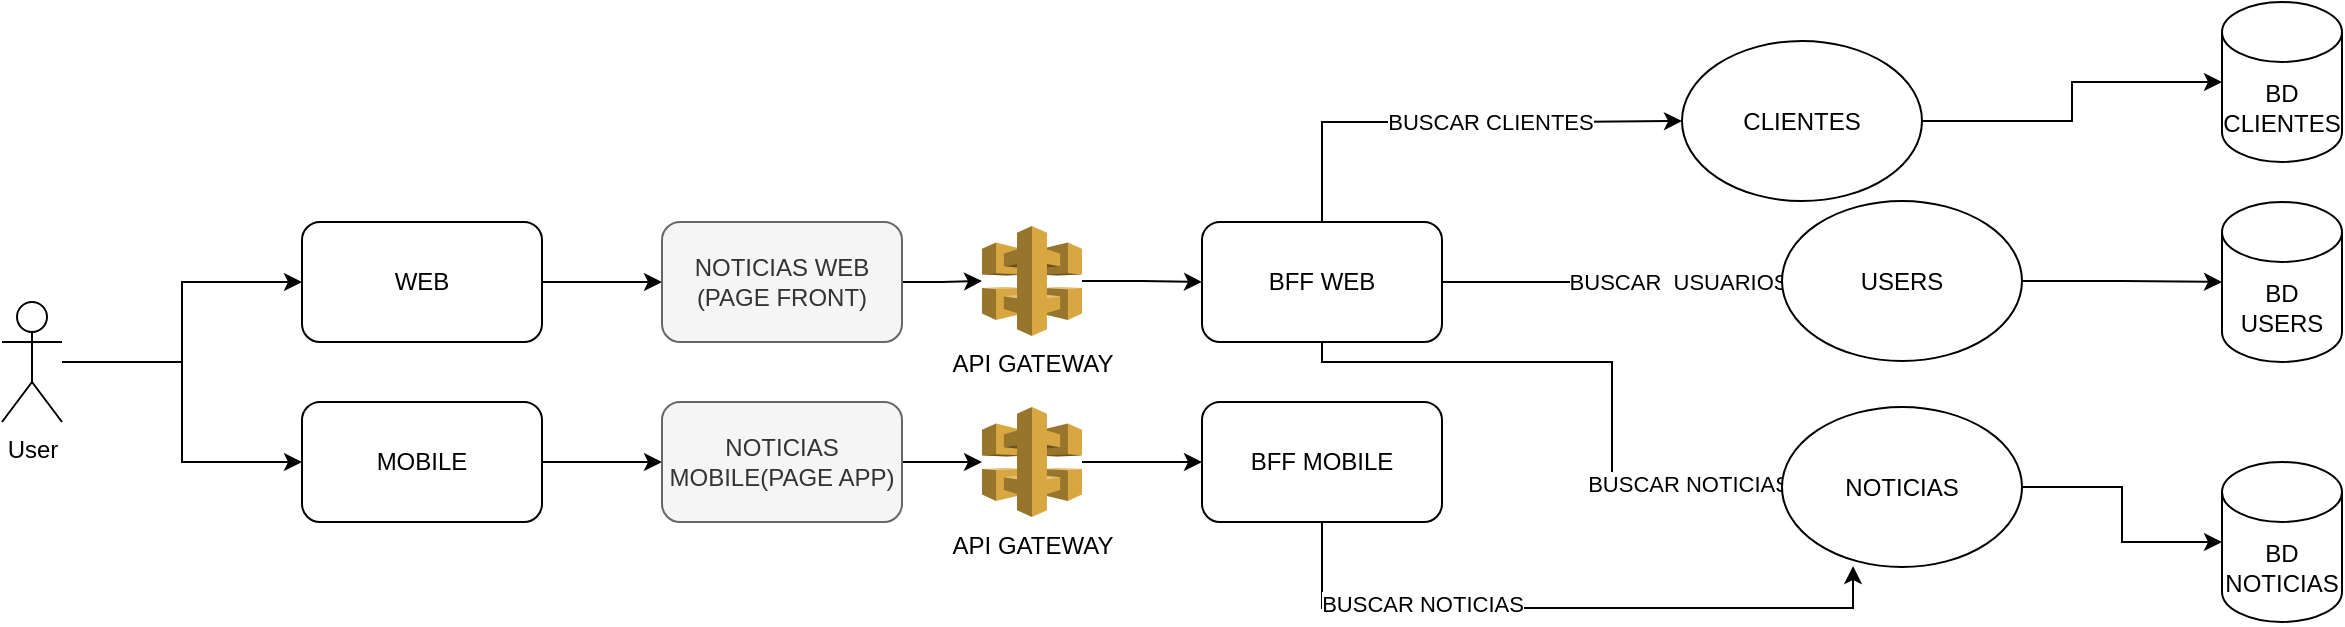 <mxfile version="21.3.8" type="github">
  <diagram name="Page-1" id="PCEhfPpV_Vly4jaK--HW">
    <mxGraphModel dx="954" dy="538" grid="1" gridSize="10" guides="1" tooltips="1" connect="1" arrows="1" fold="1" page="1" pageScale="1" pageWidth="850" pageHeight="1100" math="0" shadow="0">
      <root>
        <mxCell id="0" />
        <mxCell id="1" parent="0" />
        <mxCell id="J5xrtQVrMG76vx6kUE8D-6" style="edgeStyle=orthogonalEdgeStyle;rounded=0;orthogonalLoop=1;jettySize=auto;html=1;" edge="1" parent="1" source="J5xrtQVrMG76vx6kUE8D-1" target="J5xrtQVrMG76vx6kUE8D-4">
          <mxGeometry relative="1" as="geometry" />
        </mxCell>
        <mxCell id="J5xrtQVrMG76vx6kUE8D-7" style="edgeStyle=orthogonalEdgeStyle;rounded=0;orthogonalLoop=1;jettySize=auto;html=1;" edge="1" parent="1" source="J5xrtQVrMG76vx6kUE8D-1" target="J5xrtQVrMG76vx6kUE8D-5">
          <mxGeometry relative="1" as="geometry" />
        </mxCell>
        <mxCell id="J5xrtQVrMG76vx6kUE8D-1" value="User" style="shape=umlActor;verticalLabelPosition=bottom;verticalAlign=top;html=1;outlineConnect=0;" vertex="1" parent="1">
          <mxGeometry x="70" y="150" width="30" height="60" as="geometry" />
        </mxCell>
        <mxCell id="J5xrtQVrMG76vx6kUE8D-27" style="edgeStyle=orthogonalEdgeStyle;rounded=0;orthogonalLoop=1;jettySize=auto;html=1;" edge="1" parent="1" source="J5xrtQVrMG76vx6kUE8D-4" target="J5xrtQVrMG76vx6kUE8D-17">
          <mxGeometry relative="1" as="geometry" />
        </mxCell>
        <mxCell id="J5xrtQVrMG76vx6kUE8D-4" value="WEB" style="rounded=1;whiteSpace=wrap;html=1;" vertex="1" parent="1">
          <mxGeometry x="220" y="110" width="120" height="60" as="geometry" />
        </mxCell>
        <mxCell id="J5xrtQVrMG76vx6kUE8D-28" style="edgeStyle=orthogonalEdgeStyle;rounded=0;orthogonalLoop=1;jettySize=auto;html=1;" edge="1" parent="1" source="J5xrtQVrMG76vx6kUE8D-5" target="J5xrtQVrMG76vx6kUE8D-18">
          <mxGeometry relative="1" as="geometry" />
        </mxCell>
        <mxCell id="J5xrtQVrMG76vx6kUE8D-5" value="MOBILE" style="rounded=1;whiteSpace=wrap;html=1;" vertex="1" parent="1">
          <mxGeometry x="220" y="200" width="120" height="60" as="geometry" />
        </mxCell>
        <mxCell id="J5xrtQVrMG76vx6kUE8D-35" style="edgeStyle=orthogonalEdgeStyle;rounded=0;orthogonalLoop=1;jettySize=auto;html=1;" edge="1" parent="1" source="J5xrtQVrMG76vx6kUE8D-16" target="J5xrtQVrMG76vx6kUE8D-29">
          <mxGeometry relative="1" as="geometry" />
        </mxCell>
        <mxCell id="J5xrtQVrMG76vx6kUE8D-44" value="BUSCAR&amp;nbsp; USUARIOS" style="edgeLabel;html=1;align=center;verticalAlign=middle;resizable=0;points=[];" vertex="1" connectable="0" parent="J5xrtQVrMG76vx6kUE8D-35">
          <mxGeometry x="0.384" y="1" relative="1" as="geometry">
            <mxPoint y="1" as="offset" />
          </mxGeometry>
        </mxCell>
        <mxCell id="J5xrtQVrMG76vx6kUE8D-36" style="edgeStyle=orthogonalEdgeStyle;rounded=0;orthogonalLoop=1;jettySize=auto;html=1;entryX=0;entryY=0.5;entryDx=0;entryDy=0;" edge="1" parent="1" source="J5xrtQVrMG76vx6kUE8D-16" target="J5xrtQVrMG76vx6kUE8D-31">
          <mxGeometry relative="1" as="geometry">
            <Array as="points">
              <mxPoint x="730" y="60" />
              <mxPoint x="850" y="60" />
            </Array>
          </mxGeometry>
        </mxCell>
        <mxCell id="J5xrtQVrMG76vx6kUE8D-43" value="BUSCAR CLIENTES" style="edgeLabel;html=1;align=center;verticalAlign=middle;resizable=0;points=[];" vertex="1" connectable="0" parent="J5xrtQVrMG76vx6kUE8D-36">
          <mxGeometry x="0.161" relative="1" as="geometry">
            <mxPoint as="offset" />
          </mxGeometry>
        </mxCell>
        <mxCell id="J5xrtQVrMG76vx6kUE8D-38" style="edgeStyle=orthogonalEdgeStyle;rounded=0;orthogonalLoop=1;jettySize=auto;html=1;entryX=0;entryY=0.5;entryDx=0;entryDy=0;" edge="1" parent="1" source="J5xrtQVrMG76vx6kUE8D-16" target="J5xrtQVrMG76vx6kUE8D-30">
          <mxGeometry relative="1" as="geometry">
            <Array as="points">
              <mxPoint x="730" y="180" />
              <mxPoint x="875" y="180" />
              <mxPoint x="875" y="243" />
            </Array>
          </mxGeometry>
        </mxCell>
        <mxCell id="J5xrtQVrMG76vx6kUE8D-42" value="BUSCAR NOTICIAS" style="edgeLabel;html=1;align=center;verticalAlign=middle;resizable=0;points=[];" vertex="1" connectable="0" parent="J5xrtQVrMG76vx6kUE8D-38">
          <mxGeometry x="0.686" y="3" relative="1" as="geometry">
            <mxPoint y="1" as="offset" />
          </mxGeometry>
        </mxCell>
        <mxCell id="J5xrtQVrMG76vx6kUE8D-16" value="BFF WEB" style="rounded=1;whiteSpace=wrap;html=1;" vertex="1" parent="1">
          <mxGeometry x="670" y="110" width="120" height="60" as="geometry" />
        </mxCell>
        <mxCell id="J5xrtQVrMG76vx6kUE8D-23" style="edgeStyle=orthogonalEdgeStyle;rounded=0;orthogonalLoop=1;jettySize=auto;html=1;" edge="1" parent="1" source="J5xrtQVrMG76vx6kUE8D-17" target="J5xrtQVrMG76vx6kUE8D-20">
          <mxGeometry relative="1" as="geometry" />
        </mxCell>
        <mxCell id="J5xrtQVrMG76vx6kUE8D-17" value="NOTICIAS WEB (PAGE FRONT)" style="rounded=1;whiteSpace=wrap;html=1;fillColor=#f5f5f5;fontColor=#333333;strokeColor=#666666;" vertex="1" parent="1">
          <mxGeometry x="400" y="110" width="120" height="60" as="geometry" />
        </mxCell>
        <mxCell id="J5xrtQVrMG76vx6kUE8D-24" style="edgeStyle=orthogonalEdgeStyle;rounded=0;orthogonalLoop=1;jettySize=auto;html=1;" edge="1" parent="1" source="J5xrtQVrMG76vx6kUE8D-18" target="J5xrtQVrMG76vx6kUE8D-22">
          <mxGeometry relative="1" as="geometry" />
        </mxCell>
        <mxCell id="J5xrtQVrMG76vx6kUE8D-18" value="NOTICIAS MOBILE(PAGE APP)" style="rounded=1;whiteSpace=wrap;html=1;fillColor=#f5f5f5;fontColor=#333333;strokeColor=#666666;" vertex="1" parent="1">
          <mxGeometry x="400" y="200" width="120" height="60" as="geometry" />
        </mxCell>
        <mxCell id="J5xrtQVrMG76vx6kUE8D-40" style="edgeStyle=orthogonalEdgeStyle;rounded=0;orthogonalLoop=1;jettySize=auto;html=1;entryX=0.296;entryY=0.994;entryDx=0;entryDy=0;entryPerimeter=0;" edge="1" parent="1" source="J5xrtQVrMG76vx6kUE8D-19" target="J5xrtQVrMG76vx6kUE8D-30">
          <mxGeometry relative="1" as="geometry">
            <Array as="points">
              <mxPoint x="730" y="303" />
              <mxPoint x="996" y="303" />
            </Array>
          </mxGeometry>
        </mxCell>
        <mxCell id="J5xrtQVrMG76vx6kUE8D-41" value="BUSCAR NOTICIAS" style="edgeLabel;html=1;align=center;verticalAlign=middle;resizable=0;points=[];" vertex="1" connectable="0" parent="J5xrtQVrMG76vx6kUE8D-40">
          <mxGeometry x="-0.445" y="2" relative="1" as="geometry">
            <mxPoint x="1" as="offset" />
          </mxGeometry>
        </mxCell>
        <mxCell id="J5xrtQVrMG76vx6kUE8D-19" value="BFF MOBILE" style="rounded=1;whiteSpace=wrap;html=1;" vertex="1" parent="1">
          <mxGeometry x="670" y="200" width="120" height="60" as="geometry" />
        </mxCell>
        <mxCell id="J5xrtQVrMG76vx6kUE8D-25" style="edgeStyle=orthogonalEdgeStyle;rounded=0;orthogonalLoop=1;jettySize=auto;html=1;" edge="1" parent="1" source="J5xrtQVrMG76vx6kUE8D-20" target="J5xrtQVrMG76vx6kUE8D-16">
          <mxGeometry relative="1" as="geometry" />
        </mxCell>
        <mxCell id="J5xrtQVrMG76vx6kUE8D-20" value="API GATEWAY" style="outlineConnect=0;dashed=0;verticalLabelPosition=bottom;verticalAlign=top;align=center;html=1;shape=mxgraph.aws3.api_gateway;fillColor=#D9A741;gradientColor=none;" vertex="1" parent="1">
          <mxGeometry x="560" y="112" width="50" height="55" as="geometry" />
        </mxCell>
        <mxCell id="J5xrtQVrMG76vx6kUE8D-26" style="edgeStyle=orthogonalEdgeStyle;rounded=0;orthogonalLoop=1;jettySize=auto;html=1;" edge="1" parent="1" source="J5xrtQVrMG76vx6kUE8D-22" target="J5xrtQVrMG76vx6kUE8D-19">
          <mxGeometry relative="1" as="geometry" />
        </mxCell>
        <mxCell id="J5xrtQVrMG76vx6kUE8D-22" value="API GATEWAY" style="outlineConnect=0;dashed=0;verticalLabelPosition=bottom;verticalAlign=top;align=center;html=1;shape=mxgraph.aws3.api_gateway;fillColor=#D9A741;gradientColor=none;" vertex="1" parent="1">
          <mxGeometry x="560" y="202.5" width="50" height="55" as="geometry" />
        </mxCell>
        <mxCell id="J5xrtQVrMG76vx6kUE8D-50" style="edgeStyle=orthogonalEdgeStyle;rounded=0;orthogonalLoop=1;jettySize=auto;html=1;" edge="1" parent="1" source="J5xrtQVrMG76vx6kUE8D-29" target="J5xrtQVrMG76vx6kUE8D-47">
          <mxGeometry relative="1" as="geometry" />
        </mxCell>
        <mxCell id="J5xrtQVrMG76vx6kUE8D-29" value="USERS" style="ellipse;whiteSpace=wrap;html=1;" vertex="1" parent="1">
          <mxGeometry x="960" y="99.5" width="120" height="80" as="geometry" />
        </mxCell>
        <mxCell id="J5xrtQVrMG76vx6kUE8D-49" style="edgeStyle=orthogonalEdgeStyle;rounded=0;orthogonalLoop=1;jettySize=auto;html=1;" edge="1" parent="1" source="J5xrtQVrMG76vx6kUE8D-30" target="J5xrtQVrMG76vx6kUE8D-48">
          <mxGeometry relative="1" as="geometry" />
        </mxCell>
        <mxCell id="J5xrtQVrMG76vx6kUE8D-30" value="NOTICIAS" style="ellipse;whiteSpace=wrap;html=1;" vertex="1" parent="1">
          <mxGeometry x="960" y="202.5" width="120" height="80" as="geometry" />
        </mxCell>
        <mxCell id="J5xrtQVrMG76vx6kUE8D-51" style="edgeStyle=orthogonalEdgeStyle;rounded=0;orthogonalLoop=1;jettySize=auto;html=1;" edge="1" parent="1" source="J5xrtQVrMG76vx6kUE8D-31" target="J5xrtQVrMG76vx6kUE8D-45">
          <mxGeometry relative="1" as="geometry" />
        </mxCell>
        <mxCell id="J5xrtQVrMG76vx6kUE8D-31" value="CLIENTES" style="ellipse;whiteSpace=wrap;html=1;" vertex="1" parent="1">
          <mxGeometry x="910" y="19.5" width="120" height="80" as="geometry" />
        </mxCell>
        <mxCell id="J5xrtQVrMG76vx6kUE8D-45" value="BD CLIENTES" style="shape=cylinder3;whiteSpace=wrap;html=1;boundedLbl=1;backgroundOutline=1;size=15;" vertex="1" parent="1">
          <mxGeometry x="1180" width="60" height="80" as="geometry" />
        </mxCell>
        <mxCell id="J5xrtQVrMG76vx6kUE8D-47" value="BD USERS" style="shape=cylinder3;whiteSpace=wrap;html=1;boundedLbl=1;backgroundOutline=1;size=15;" vertex="1" parent="1">
          <mxGeometry x="1180" y="100" width="60" height="80" as="geometry" />
        </mxCell>
        <mxCell id="J5xrtQVrMG76vx6kUE8D-48" value="BD NOTICIAS" style="shape=cylinder3;whiteSpace=wrap;html=1;boundedLbl=1;backgroundOutline=1;size=15;" vertex="1" parent="1">
          <mxGeometry x="1180" y="230" width="60" height="80" as="geometry" />
        </mxCell>
      </root>
    </mxGraphModel>
  </diagram>
</mxfile>
